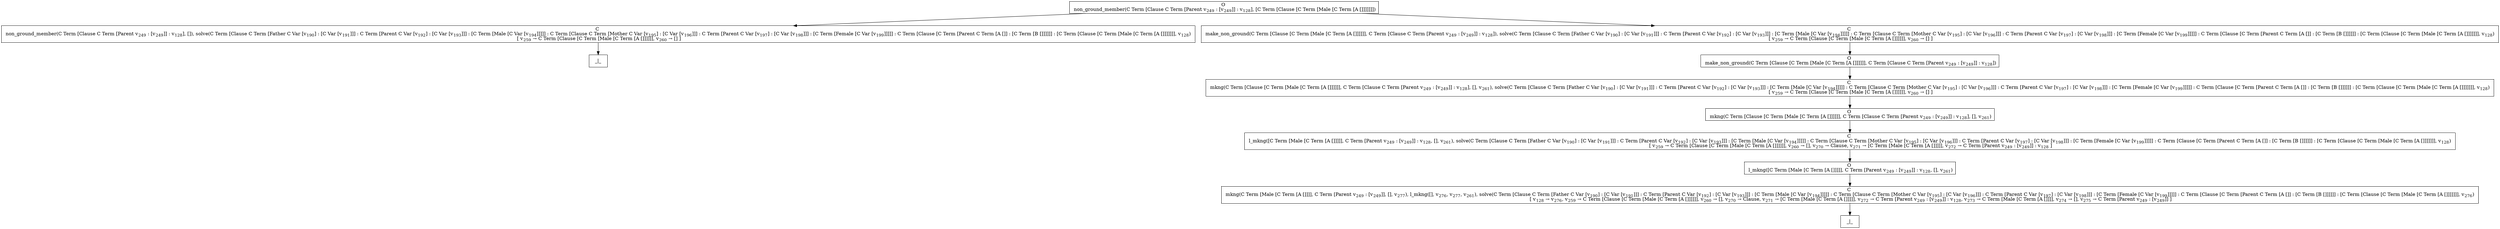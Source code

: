 digraph {
    graph [rankdir=TB
          ,bgcolor=transparent];
    node [shape=box
         ,fillcolor=white
         ,style=filled];
    0 [label=<O <BR/> non_ground_member(C Term [Clause C Term [Parent v<SUB>249</SUB> : [v<SUB>249</SUB>]] : v<SUB>128</SUB>], [C Term [Clause [C Term [Male [C Term [A []]]]]]])>];
    1 [label=<C <BR/> non_ground_member(C Term [Clause C Term [Parent v<SUB>249</SUB> : [v<SUB>249</SUB>]] : v<SUB>128</SUB>], []), solve(C Term [Clause C Term [Father C Var [v<SUB>190</SUB>] : [C Var [v<SUB>191</SUB>]]] : C Term [Parent C Var [v<SUB>192</SUB>] : [C Var [v<SUB>193</SUB>]]] : [C Term [Male [C Var [v<SUB>194</SUB>]]]]] : C Term [Clause C Term [Mother C Var [v<SUB>195</SUB>] : [C Var [v<SUB>196</SUB>]]] : C Term [Parent C Var [v<SUB>197</SUB>] : [C Var [v<SUB>198</SUB>]]] : [C Term [Female [C Var [v<SUB>199</SUB>]]]]] : C Term [Clause [C Term [Parent C Term [A []] : [C Term [B []]]]]] : [C Term [Clause [C Term [Male [C Term [A []]]]]]], v<SUB>128</SUB>) <BR/>  [ v<SUB>259</SUB> &rarr; C Term [Clause [C Term [Male [C Term [A []]]]]], v<SUB>260</SUB> &rarr; [] ] >];
    2 [label=<C <BR/> make_non_ground(C Term [Clause [C Term [Male [C Term [A []]]]]], C Term [Clause C Term [Parent v<SUB>249</SUB> : [v<SUB>249</SUB>]] : v<SUB>128</SUB>]), solve(C Term [Clause C Term [Father C Var [v<SUB>190</SUB>] : [C Var [v<SUB>191</SUB>]]] : C Term [Parent C Var [v<SUB>192</SUB>] : [C Var [v<SUB>193</SUB>]]] : [C Term [Male [C Var [v<SUB>194</SUB>]]]]] : C Term [Clause C Term [Mother C Var [v<SUB>195</SUB>] : [C Var [v<SUB>196</SUB>]]] : C Term [Parent C Var [v<SUB>197</SUB>] : [C Var [v<SUB>198</SUB>]]] : [C Term [Female [C Var [v<SUB>199</SUB>]]]]] : C Term [Clause [C Term [Parent C Term [A []] : [C Term [B []]]]]] : [C Term [Clause [C Term [Male [C Term [A []]]]]]], v<SUB>128</SUB>) <BR/>  [ v<SUB>259</SUB> &rarr; C Term [Clause [C Term [Male [C Term [A []]]]]], v<SUB>260</SUB> &rarr; [] ] >];
    3 [label=<_|_>];
    4 [label=<O <BR/> make_non_ground(C Term [Clause [C Term [Male [C Term [A []]]]]], C Term [Clause C Term [Parent v<SUB>249</SUB> : [v<SUB>249</SUB>]] : v<SUB>128</SUB>])>];
    5 [label=<C <BR/> mkng(C Term [Clause [C Term [Male [C Term [A []]]]]], C Term [Clause C Term [Parent v<SUB>249</SUB> : [v<SUB>249</SUB>]] : v<SUB>128</SUB>], [], v<SUB>261</SUB>), solve(C Term [Clause C Term [Father C Var [v<SUB>190</SUB>] : [C Var [v<SUB>191</SUB>]]] : C Term [Parent C Var [v<SUB>192</SUB>] : [C Var [v<SUB>193</SUB>]]] : [C Term [Male [C Var [v<SUB>194</SUB>]]]]] : C Term [Clause C Term [Mother C Var [v<SUB>195</SUB>] : [C Var [v<SUB>196</SUB>]]] : C Term [Parent C Var [v<SUB>197</SUB>] : [C Var [v<SUB>198</SUB>]]] : [C Term [Female [C Var [v<SUB>199</SUB>]]]]] : C Term [Clause [C Term [Parent C Term [A []] : [C Term [B []]]]]] : [C Term [Clause [C Term [Male [C Term [A []]]]]]], v<SUB>128</SUB>) <BR/>  [ v<SUB>259</SUB> &rarr; C Term [Clause [C Term [Male [C Term [A []]]]]], v<SUB>260</SUB> &rarr; [] ] >];
    6 [label=<O <BR/> mkng(C Term [Clause [C Term [Male [C Term [A []]]]]], C Term [Clause C Term [Parent v<SUB>249</SUB> : [v<SUB>249</SUB>]] : v<SUB>128</SUB>], [], v<SUB>261</SUB>)>];
    7 [label=<C <BR/> l_mkng([C Term [Male [C Term [A []]]]], C Term [Parent v<SUB>249</SUB> : [v<SUB>249</SUB>]] : v<SUB>128</SUB>, [], v<SUB>261</SUB>), solve(C Term [Clause C Term [Father C Var [v<SUB>190</SUB>] : [C Var [v<SUB>191</SUB>]]] : C Term [Parent C Var [v<SUB>192</SUB>] : [C Var [v<SUB>193</SUB>]]] : [C Term [Male [C Var [v<SUB>194</SUB>]]]]] : C Term [Clause C Term [Mother C Var [v<SUB>195</SUB>] : [C Var [v<SUB>196</SUB>]]] : C Term [Parent C Var [v<SUB>197</SUB>] : [C Var [v<SUB>198</SUB>]]] : [C Term [Female [C Var [v<SUB>199</SUB>]]]]] : C Term [Clause [C Term [Parent C Term [A []] : [C Term [B []]]]]] : [C Term [Clause [C Term [Male [C Term [A []]]]]]], v<SUB>128</SUB>) <BR/>  [ v<SUB>259</SUB> &rarr; C Term [Clause [C Term [Male [C Term [A []]]]]], v<SUB>260</SUB> &rarr; [], v<SUB>270</SUB> &rarr; Clause, v<SUB>271</SUB> &rarr; [C Term [Male [C Term [A []]]]], v<SUB>272</SUB> &rarr; C Term [Parent v<SUB>249</SUB> : [v<SUB>249</SUB>]] : v<SUB>128</SUB> ] >];
    8 [label=<O <BR/> l_mkng([C Term [Male [C Term [A []]]]], C Term [Parent v<SUB>249</SUB> : [v<SUB>249</SUB>]] : v<SUB>128</SUB>, [], v<SUB>261</SUB>)>];
    9 [label=<C <BR/> mkng(C Term [Male [C Term [A []]]], C Term [Parent v<SUB>249</SUB> : [v<SUB>249</SUB>]], [], v<SUB>277</SUB>), l_mkng([], v<SUB>276</SUB>, v<SUB>277</SUB>, v<SUB>261</SUB>), solve(C Term [Clause C Term [Father C Var [v<SUB>190</SUB>] : [C Var [v<SUB>191</SUB>]]] : C Term [Parent C Var [v<SUB>192</SUB>] : [C Var [v<SUB>193</SUB>]]] : [C Term [Male [C Var [v<SUB>194</SUB>]]]]] : C Term [Clause C Term [Mother C Var [v<SUB>195</SUB>] : [C Var [v<SUB>196</SUB>]]] : C Term [Parent C Var [v<SUB>197</SUB>] : [C Var [v<SUB>198</SUB>]]] : [C Term [Female [C Var [v<SUB>199</SUB>]]]]] : C Term [Clause [C Term [Parent C Term [A []] : [C Term [B []]]]]] : [C Term [Clause [C Term [Male [C Term [A []]]]]]], v<SUB>276</SUB>) <BR/>  [ v<SUB>128</SUB> &rarr; v<SUB>276</SUB>, v<SUB>259</SUB> &rarr; C Term [Clause [C Term [Male [C Term [A []]]]]], v<SUB>260</SUB> &rarr; [], v<SUB>270</SUB> &rarr; Clause, v<SUB>271</SUB> &rarr; [C Term [Male [C Term [A []]]]], v<SUB>272</SUB> &rarr; C Term [Parent v<SUB>249</SUB> : [v<SUB>249</SUB>]] : v<SUB>128</SUB>, v<SUB>273</SUB> &rarr; C Term [Male [C Term [A []]]], v<SUB>274</SUB> &rarr; [], v<SUB>275</SUB> &rarr; C Term [Parent v<SUB>249</SUB> : [v<SUB>249</SUB>]] ] >];
    10 [label=<_|_>];
    0 -> 1 [label=""];
    0 -> 2 [label=""];
    1 -> 3 [label=""];
    2 -> 4 [label=""];
    4 -> 5 [label=""];
    5 -> 6 [label=""];
    6 -> 7 [label=""];
    7 -> 8 [label=""];
    8 -> 9 [label=""];
    9 -> 10 [label=""];
}